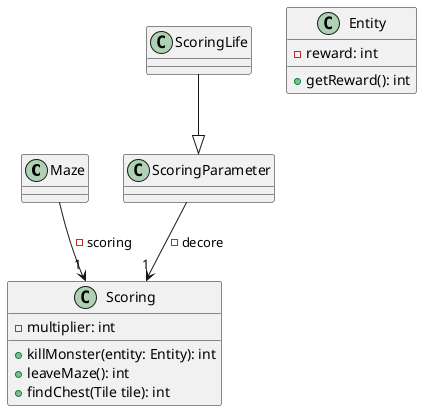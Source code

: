 @startuml

class Maze{

}

class Scoring{
    - multiplier: int
    + killMonster(entity: Entity): int
    + leaveMaze(): int
    + findChest(Tile tile): int
}

class ScoringParameter{

}

class ScoringLife{

}

ScoringLife --|> ScoringParameter

ScoringParameter --> "1" Scoring: - decore

Maze --> "1" Scoring: - scoring

class Entity{
    - reward: int
    + getReward(): int
}

@enduml